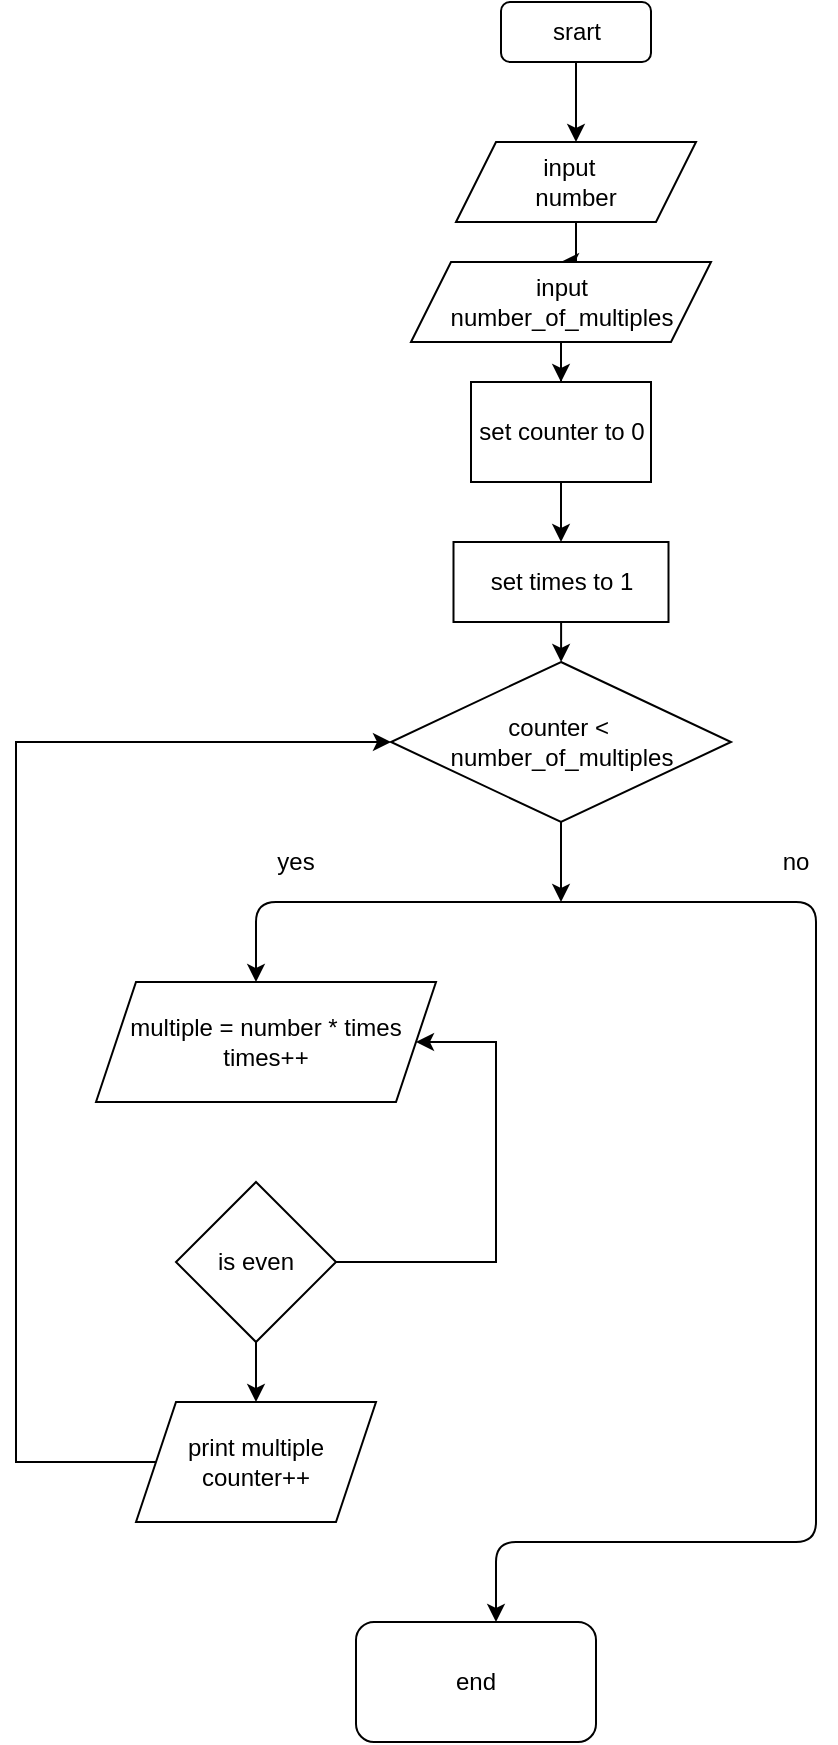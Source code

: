 <mxfile version="13.10.0" type="github"><diagram id="tGF7H5uUlwIdLpmkDhyI" name="Page-1"><mxGraphModel dx="1351" dy="921" grid="1" gridSize="10" guides="1" tooltips="1" connect="1" arrows="1" fold="1" page="1" pageScale="1" pageWidth="850" pageHeight="1100" math="0" shadow="0"><root><mxCell id="0"/><mxCell id="1" parent="0"/><mxCell id="VQ7xvZIGsXk5vnAWynab-6" style="edgeStyle=orthogonalEdgeStyle;rounded=0;orthogonalLoop=1;jettySize=auto;html=1;" edge="1" parent="1" source="VQ7xvZIGsXk5vnAWynab-1"><mxGeometry relative="1" as="geometry"><mxPoint x="440" y="140" as="targetPoint"/></mxGeometry></mxCell><mxCell id="VQ7xvZIGsXk5vnAWynab-1" value="srart" style="rounded=1;whiteSpace=wrap;html=1;" vertex="1" parent="1"><mxGeometry x="402.5" y="70" width="75" height="30" as="geometry"/></mxCell><mxCell id="VQ7xvZIGsXk5vnAWynab-7" style="edgeStyle=orthogonalEdgeStyle;rounded=0;orthogonalLoop=1;jettySize=auto;html=1;" edge="1" parent="1" source="VQ7xvZIGsXk5vnAWynab-2" target="VQ7xvZIGsXk5vnAWynab-3"><mxGeometry relative="1" as="geometry"/></mxCell><mxCell id="VQ7xvZIGsXk5vnAWynab-2" value="input &amp;nbsp;&lt;br&gt;number" style="shape=parallelogram;perimeter=parallelogramPerimeter;whiteSpace=wrap;html=1;fixedSize=1;" vertex="1" parent="1"><mxGeometry x="380" y="140" width="120" height="40" as="geometry"/></mxCell><mxCell id="VQ7xvZIGsXk5vnAWynab-8" style="edgeStyle=orthogonalEdgeStyle;rounded=0;orthogonalLoop=1;jettySize=auto;html=1;" edge="1" parent="1" source="VQ7xvZIGsXk5vnAWynab-3" target="VQ7xvZIGsXk5vnAWynab-4"><mxGeometry relative="1" as="geometry"/></mxCell><mxCell id="VQ7xvZIGsXk5vnAWynab-3" value="&amp;nbsp;input&amp;nbsp;&lt;br&gt;number_of_multiples" style="shape=parallelogram;perimeter=parallelogramPerimeter;whiteSpace=wrap;html=1;fixedSize=1;" vertex="1" parent="1"><mxGeometry x="357.5" y="200" width="150" height="40" as="geometry"/></mxCell><mxCell id="VQ7xvZIGsXk5vnAWynab-10" style="edgeStyle=orthogonalEdgeStyle;rounded=0;orthogonalLoop=1;jettySize=auto;html=1;entryX=0.5;entryY=0;entryDx=0;entryDy=0;" edge="1" parent="1" source="VQ7xvZIGsXk5vnAWynab-4" target="VQ7xvZIGsXk5vnAWynab-9"><mxGeometry relative="1" as="geometry"/></mxCell><mxCell id="VQ7xvZIGsXk5vnAWynab-4" value="set counter to 0&lt;br&gt;" style="rounded=0;whiteSpace=wrap;html=1;" vertex="1" parent="1"><mxGeometry x="387.5" y="260" width="90" height="50" as="geometry"/></mxCell><mxCell id="VQ7xvZIGsXk5vnAWynab-5" style="edgeStyle=orthogonalEdgeStyle;rounded=0;orthogonalLoop=1;jettySize=auto;html=1;exitX=0.5;exitY=1;exitDx=0;exitDy=0;" edge="1" parent="1" source="VQ7xvZIGsXk5vnAWynab-2" target="VQ7xvZIGsXk5vnAWynab-2"><mxGeometry relative="1" as="geometry"/></mxCell><mxCell id="VQ7xvZIGsXk5vnAWynab-12" style="edgeStyle=orthogonalEdgeStyle;rounded=0;orthogonalLoop=1;jettySize=auto;html=1;" edge="1" parent="1" source="VQ7xvZIGsXk5vnAWynab-9" target="VQ7xvZIGsXk5vnAWynab-11"><mxGeometry relative="1" as="geometry"/></mxCell><mxCell id="VQ7xvZIGsXk5vnAWynab-9" value="set times to 1" style="rounded=0;whiteSpace=wrap;html=1;" vertex="1" parent="1"><mxGeometry x="378.75" y="340" width="107.5" height="40" as="geometry"/></mxCell><mxCell id="VQ7xvZIGsXk5vnAWynab-17" style="edgeStyle=orthogonalEdgeStyle;rounded=0;orthogonalLoop=1;jettySize=auto;html=1;" edge="1" parent="1" source="VQ7xvZIGsXk5vnAWynab-11"><mxGeometry relative="1" as="geometry"><mxPoint x="432.5" y="520" as="targetPoint"/></mxGeometry></mxCell><mxCell id="VQ7xvZIGsXk5vnAWynab-11" value="counter &amp;lt;&amp;nbsp;&lt;br&gt;number_of_multiples" style="rhombus;whiteSpace=wrap;html=1;" vertex="1" parent="1"><mxGeometry x="347.5" y="400" width="170" height="80" as="geometry"/></mxCell><mxCell id="VQ7xvZIGsXk5vnAWynab-16" value="" style="endArrow=classic;startArrow=classic;html=1;" edge="1" parent="1"><mxGeometry width="50" height="50" relative="1" as="geometry"><mxPoint x="280" y="560" as="sourcePoint"/><mxPoint x="400" y="880" as="targetPoint"/><Array as="points"><mxPoint x="280" y="520"/><mxPoint x="320" y="520"/><mxPoint x="520" y="520"/><mxPoint x="560" y="520"/><mxPoint x="560" y="840"/><mxPoint x="400" y="840"/></Array></mxGeometry></mxCell><mxCell id="VQ7xvZIGsXk5vnAWynab-18" value="no" style="text;html=1;strokeColor=none;fillColor=none;align=center;verticalAlign=middle;whiteSpace=wrap;rounded=0;" vertex="1" parent="1"><mxGeometry x="530" y="490" width="40" height="20" as="geometry"/></mxCell><mxCell id="VQ7xvZIGsXk5vnAWynab-19" value="yes" style="text;html=1;strokeColor=none;fillColor=none;align=center;verticalAlign=middle;whiteSpace=wrap;rounded=0;" vertex="1" parent="1"><mxGeometry x="280" y="490" width="40" height="20" as="geometry"/></mxCell><mxCell id="VQ7xvZIGsXk5vnAWynab-20" value="multiple = number * times&lt;br&gt;times++" style="shape=parallelogram;perimeter=parallelogramPerimeter;whiteSpace=wrap;html=1;fixedSize=1;" vertex="1" parent="1"><mxGeometry x="200" y="560" width="170" height="60" as="geometry"/></mxCell><mxCell id="VQ7xvZIGsXk5vnAWynab-22" style="edgeStyle=orthogonalEdgeStyle;rounded=0;orthogonalLoop=1;jettySize=auto;html=1;entryX=1;entryY=0.5;entryDx=0;entryDy=0;" edge="1" parent="1" source="VQ7xvZIGsXk5vnAWynab-21" target="VQ7xvZIGsXk5vnAWynab-20"><mxGeometry relative="1" as="geometry"><mxPoint x="410" y="600" as="targetPoint"/><Array as="points"><mxPoint x="400" y="700"/><mxPoint x="400" y="590"/></Array></mxGeometry></mxCell><mxCell id="VQ7xvZIGsXk5vnAWynab-25" style="edgeStyle=orthogonalEdgeStyle;rounded=0;orthogonalLoop=1;jettySize=auto;html=1;entryX=0.5;entryY=0;entryDx=0;entryDy=0;" edge="1" parent="1" source="VQ7xvZIGsXk5vnAWynab-21" target="VQ7xvZIGsXk5vnAWynab-24"><mxGeometry relative="1" as="geometry"/></mxCell><mxCell id="VQ7xvZIGsXk5vnAWynab-21" value="is even" style="rhombus;whiteSpace=wrap;html=1;" vertex="1" parent="1"><mxGeometry x="240" y="660" width="80" height="80" as="geometry"/></mxCell><mxCell id="VQ7xvZIGsXk5vnAWynab-26" style="edgeStyle=orthogonalEdgeStyle;rounded=0;orthogonalLoop=1;jettySize=auto;html=1;entryX=0;entryY=0.5;entryDx=0;entryDy=0;" edge="1" parent="1" source="VQ7xvZIGsXk5vnAWynab-24" target="VQ7xvZIGsXk5vnAWynab-11"><mxGeometry relative="1" as="geometry"><Array as="points"><mxPoint x="160" y="800"/><mxPoint x="160" y="440"/></Array></mxGeometry></mxCell><mxCell id="VQ7xvZIGsXk5vnAWynab-24" value="print multiple&lt;br&gt;counter++" style="shape=parallelogram;perimeter=parallelogramPerimeter;whiteSpace=wrap;html=1;fixedSize=1;" vertex="1" parent="1"><mxGeometry x="220" y="770" width="120" height="60" as="geometry"/></mxCell><mxCell id="VQ7xvZIGsXk5vnAWynab-27" value="end" style="rounded=1;whiteSpace=wrap;html=1;" vertex="1" parent="1"><mxGeometry x="330" y="880" width="120" height="60" as="geometry"/></mxCell></root></mxGraphModel></diagram></mxfile>